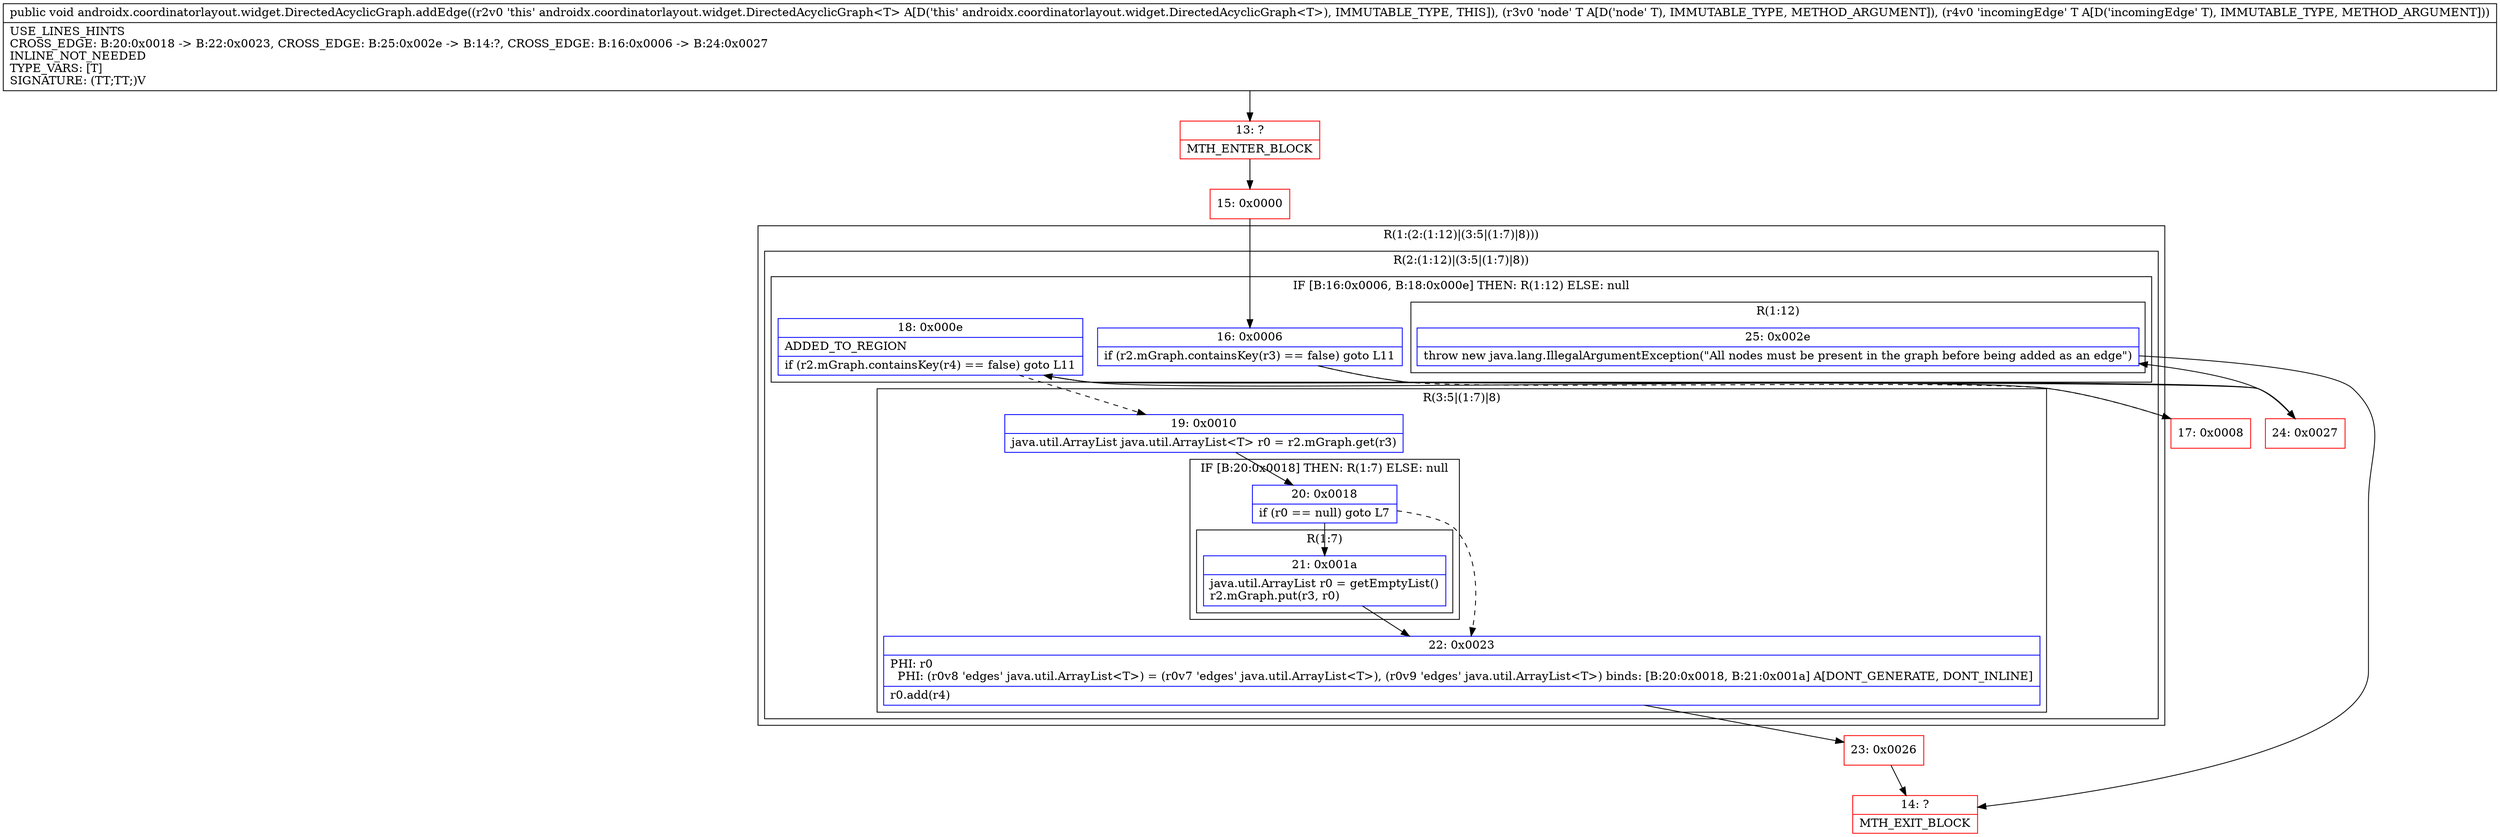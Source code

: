 digraph "CFG forandroidx.coordinatorlayout.widget.DirectedAcyclicGraph.addEdge(Ljava\/lang\/Object;Ljava\/lang\/Object;)V" {
subgraph cluster_Region_742908675 {
label = "R(1:(2:(1:12)|(3:5|(1:7)|8)))";
node [shape=record,color=blue];
subgraph cluster_Region_1723505203 {
label = "R(2:(1:12)|(3:5|(1:7)|8))";
node [shape=record,color=blue];
subgraph cluster_IfRegion_1245084297 {
label = "IF [B:16:0x0006, B:18:0x000e] THEN: R(1:12) ELSE: null";
node [shape=record,color=blue];
Node_16 [shape=record,label="{16\:\ 0x0006|if (r2.mGraph.containsKey(r3) == false) goto L11\l}"];
Node_18 [shape=record,label="{18\:\ 0x000e|ADDED_TO_REGION\l|if (r2.mGraph.containsKey(r4) == false) goto L11\l}"];
subgraph cluster_Region_289676268 {
label = "R(1:12)";
node [shape=record,color=blue];
Node_25 [shape=record,label="{25\:\ 0x002e|throw new java.lang.IllegalArgumentException(\"All nodes must be present in the graph before being added as an edge\")\l}"];
}
}
subgraph cluster_Region_1046977817 {
label = "R(3:5|(1:7)|8)";
node [shape=record,color=blue];
Node_19 [shape=record,label="{19\:\ 0x0010|java.util.ArrayList java.util.ArrayList\<T\> r0 = r2.mGraph.get(r3)\l}"];
subgraph cluster_IfRegion_1366799169 {
label = "IF [B:20:0x0018] THEN: R(1:7) ELSE: null";
node [shape=record,color=blue];
Node_20 [shape=record,label="{20\:\ 0x0018|if (r0 == null) goto L7\l}"];
subgraph cluster_Region_301638356 {
label = "R(1:7)";
node [shape=record,color=blue];
Node_21 [shape=record,label="{21\:\ 0x001a|java.util.ArrayList r0 = getEmptyList()\lr2.mGraph.put(r3, r0)\l}"];
}
}
Node_22 [shape=record,label="{22\:\ 0x0023|PHI: r0 \l  PHI: (r0v8 'edges' java.util.ArrayList\<T\>) = (r0v7 'edges' java.util.ArrayList\<T\>), (r0v9 'edges' java.util.ArrayList\<T\>) binds: [B:20:0x0018, B:21:0x001a] A[DONT_GENERATE, DONT_INLINE]\l|r0.add(r4)\l}"];
}
}
}
Node_13 [shape=record,color=red,label="{13\:\ ?|MTH_ENTER_BLOCK\l}"];
Node_15 [shape=record,color=red,label="{15\:\ 0x0000}"];
Node_17 [shape=record,color=red,label="{17\:\ 0x0008}"];
Node_23 [shape=record,color=red,label="{23\:\ 0x0026}"];
Node_14 [shape=record,color=red,label="{14\:\ ?|MTH_EXIT_BLOCK\l}"];
Node_24 [shape=record,color=red,label="{24\:\ 0x0027}"];
MethodNode[shape=record,label="{public void androidx.coordinatorlayout.widget.DirectedAcyclicGraph.addEdge((r2v0 'this' androidx.coordinatorlayout.widget.DirectedAcyclicGraph\<T\> A[D('this' androidx.coordinatorlayout.widget.DirectedAcyclicGraph\<T\>), IMMUTABLE_TYPE, THIS]), (r3v0 'node' T A[D('node' T), IMMUTABLE_TYPE, METHOD_ARGUMENT]), (r4v0 'incomingEdge' T A[D('incomingEdge' T), IMMUTABLE_TYPE, METHOD_ARGUMENT]))  | USE_LINES_HINTS\lCROSS_EDGE: B:20:0x0018 \-\> B:22:0x0023, CROSS_EDGE: B:25:0x002e \-\> B:14:?, CROSS_EDGE: B:16:0x0006 \-\> B:24:0x0027\lINLINE_NOT_NEEDED\lTYPE_VARS: [T]\lSIGNATURE: (TT;TT;)V\l}"];
MethodNode -> Node_13;Node_16 -> Node_17[style=dashed];
Node_16 -> Node_24;
Node_18 -> Node_19[style=dashed];
Node_18 -> Node_24;
Node_25 -> Node_14;
Node_19 -> Node_20;
Node_20 -> Node_21;
Node_20 -> Node_22[style=dashed];
Node_21 -> Node_22;
Node_22 -> Node_23;
Node_13 -> Node_15;
Node_15 -> Node_16;
Node_17 -> Node_18;
Node_23 -> Node_14;
Node_24 -> Node_25;
}


